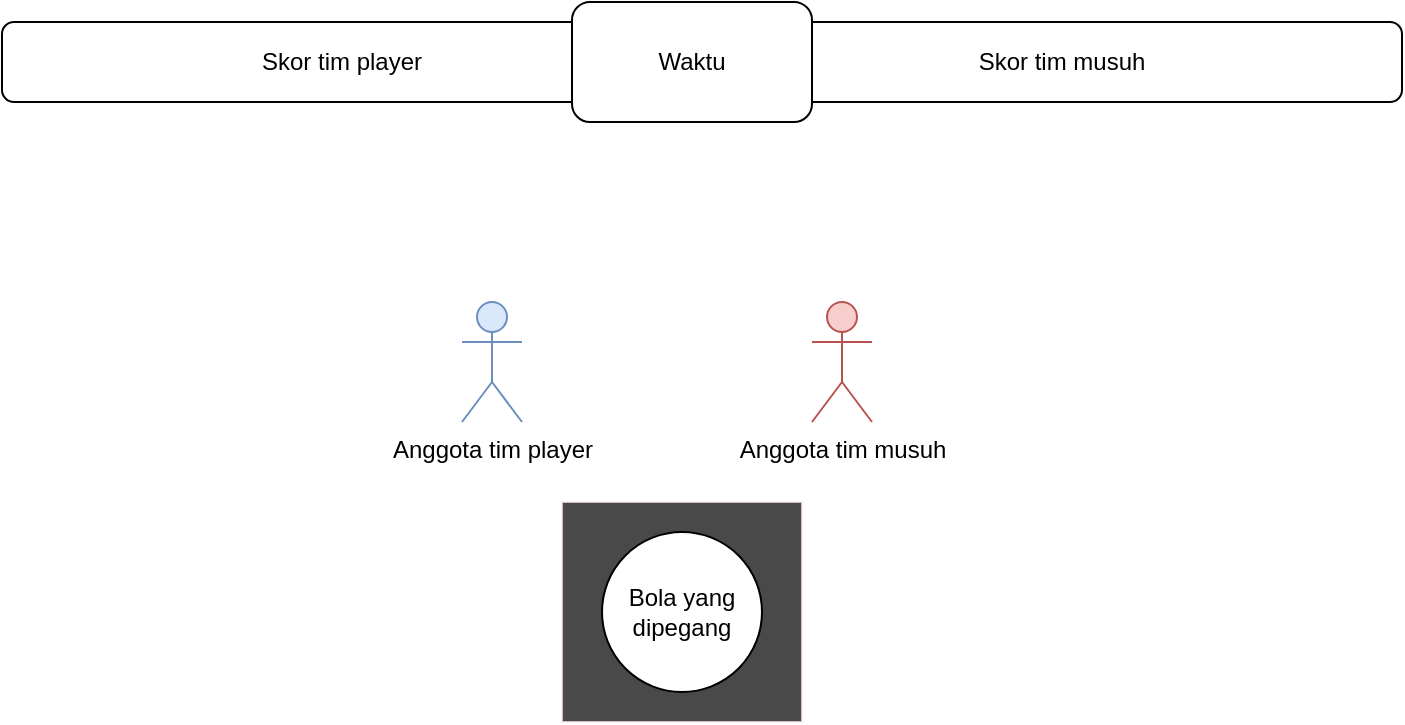 <mxfile version="20.4.0" type="device"><diagram id="pvPohqJYIZ9LFVDhan9V" name="Page-1"><mxGraphModel dx="723" dy="383" grid="1" gridSize="10" guides="1" tooltips="1" connect="1" arrows="1" fold="1" page="1" pageScale="1" pageWidth="850" pageHeight="1100" math="0" shadow="0"><root><mxCell id="0"/><mxCell id="1" parent="0"/><mxCell id="pyt4Cwt-lbvFVnaPjo4m-2" value="Skor tim player" style="rounded=1;whiteSpace=wrap;html=1;" vertex="1" parent="1"><mxGeometry x="80" y="60" width="340" height="40" as="geometry"/></mxCell><mxCell id="pyt4Cwt-lbvFVnaPjo4m-3" value="Skor tim musuh" style="rounded=1;whiteSpace=wrap;html=1;" vertex="1" parent="1"><mxGeometry x="440" y="60" width="340" height="40" as="geometry"/></mxCell><mxCell id="pyt4Cwt-lbvFVnaPjo4m-1" value="Waktu" style="rounded=1;whiteSpace=wrap;html=1;" vertex="1" parent="1"><mxGeometry x="365" y="50" width="120" height="60" as="geometry"/></mxCell><mxCell id="pyt4Cwt-lbvFVnaPjo4m-7" value="Anggota tim player" style="shape=umlActor;verticalLabelPosition=bottom;verticalAlign=top;html=1;outlineConnect=0;fillColor=#dae8fc;strokeColor=#6c8ebf;" vertex="1" parent="1"><mxGeometry x="310" y="200" width="30" height="60" as="geometry"/></mxCell><mxCell id="pyt4Cwt-lbvFVnaPjo4m-8" value="Anggota tim musuh" style="shape=umlActor;verticalLabelPosition=bottom;verticalAlign=top;html=1;outlineConnect=0;fillColor=#f8cecc;strokeColor=#b85450;" vertex="1" parent="1"><mxGeometry x="485" y="200" width="30" height="60" as="geometry"/></mxCell><mxCell id="pyt4Cwt-lbvFVnaPjo4m-9" value="" style="rounded=0;whiteSpace=wrap;html=1;fillColor=#0D0D0D;strokeColor=#FFEAE8;opacity=75;" vertex="1" parent="1"><mxGeometry x="360" y="300" width="120" height="110" as="geometry"/></mxCell><mxCell id="pyt4Cwt-lbvFVnaPjo4m-12" value="Bola yang dipegang" style="ellipse;whiteSpace=wrap;html=1;aspect=fixed;" vertex="1" parent="1"><mxGeometry x="380" y="315" width="80" height="80" as="geometry"/></mxCell></root></mxGraphModel></diagram></mxfile>